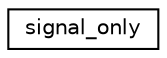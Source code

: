 digraph "Graphical Class Hierarchy"
{
  edge [fontname="Helvetica",fontsize="10",labelfontname="Helvetica",labelfontsize="10"];
  node [fontname="Helvetica",fontsize="10",shape=record];
  rankdir="LR";
  Node0 [label="signal_only",height=0.2,width=0.4,color="black", fillcolor="white", style="filled",URL="$structsignal__only.html",tooltip="The selective signal functions are used to signal only the vertices corresponding to words or documen..."];
}
